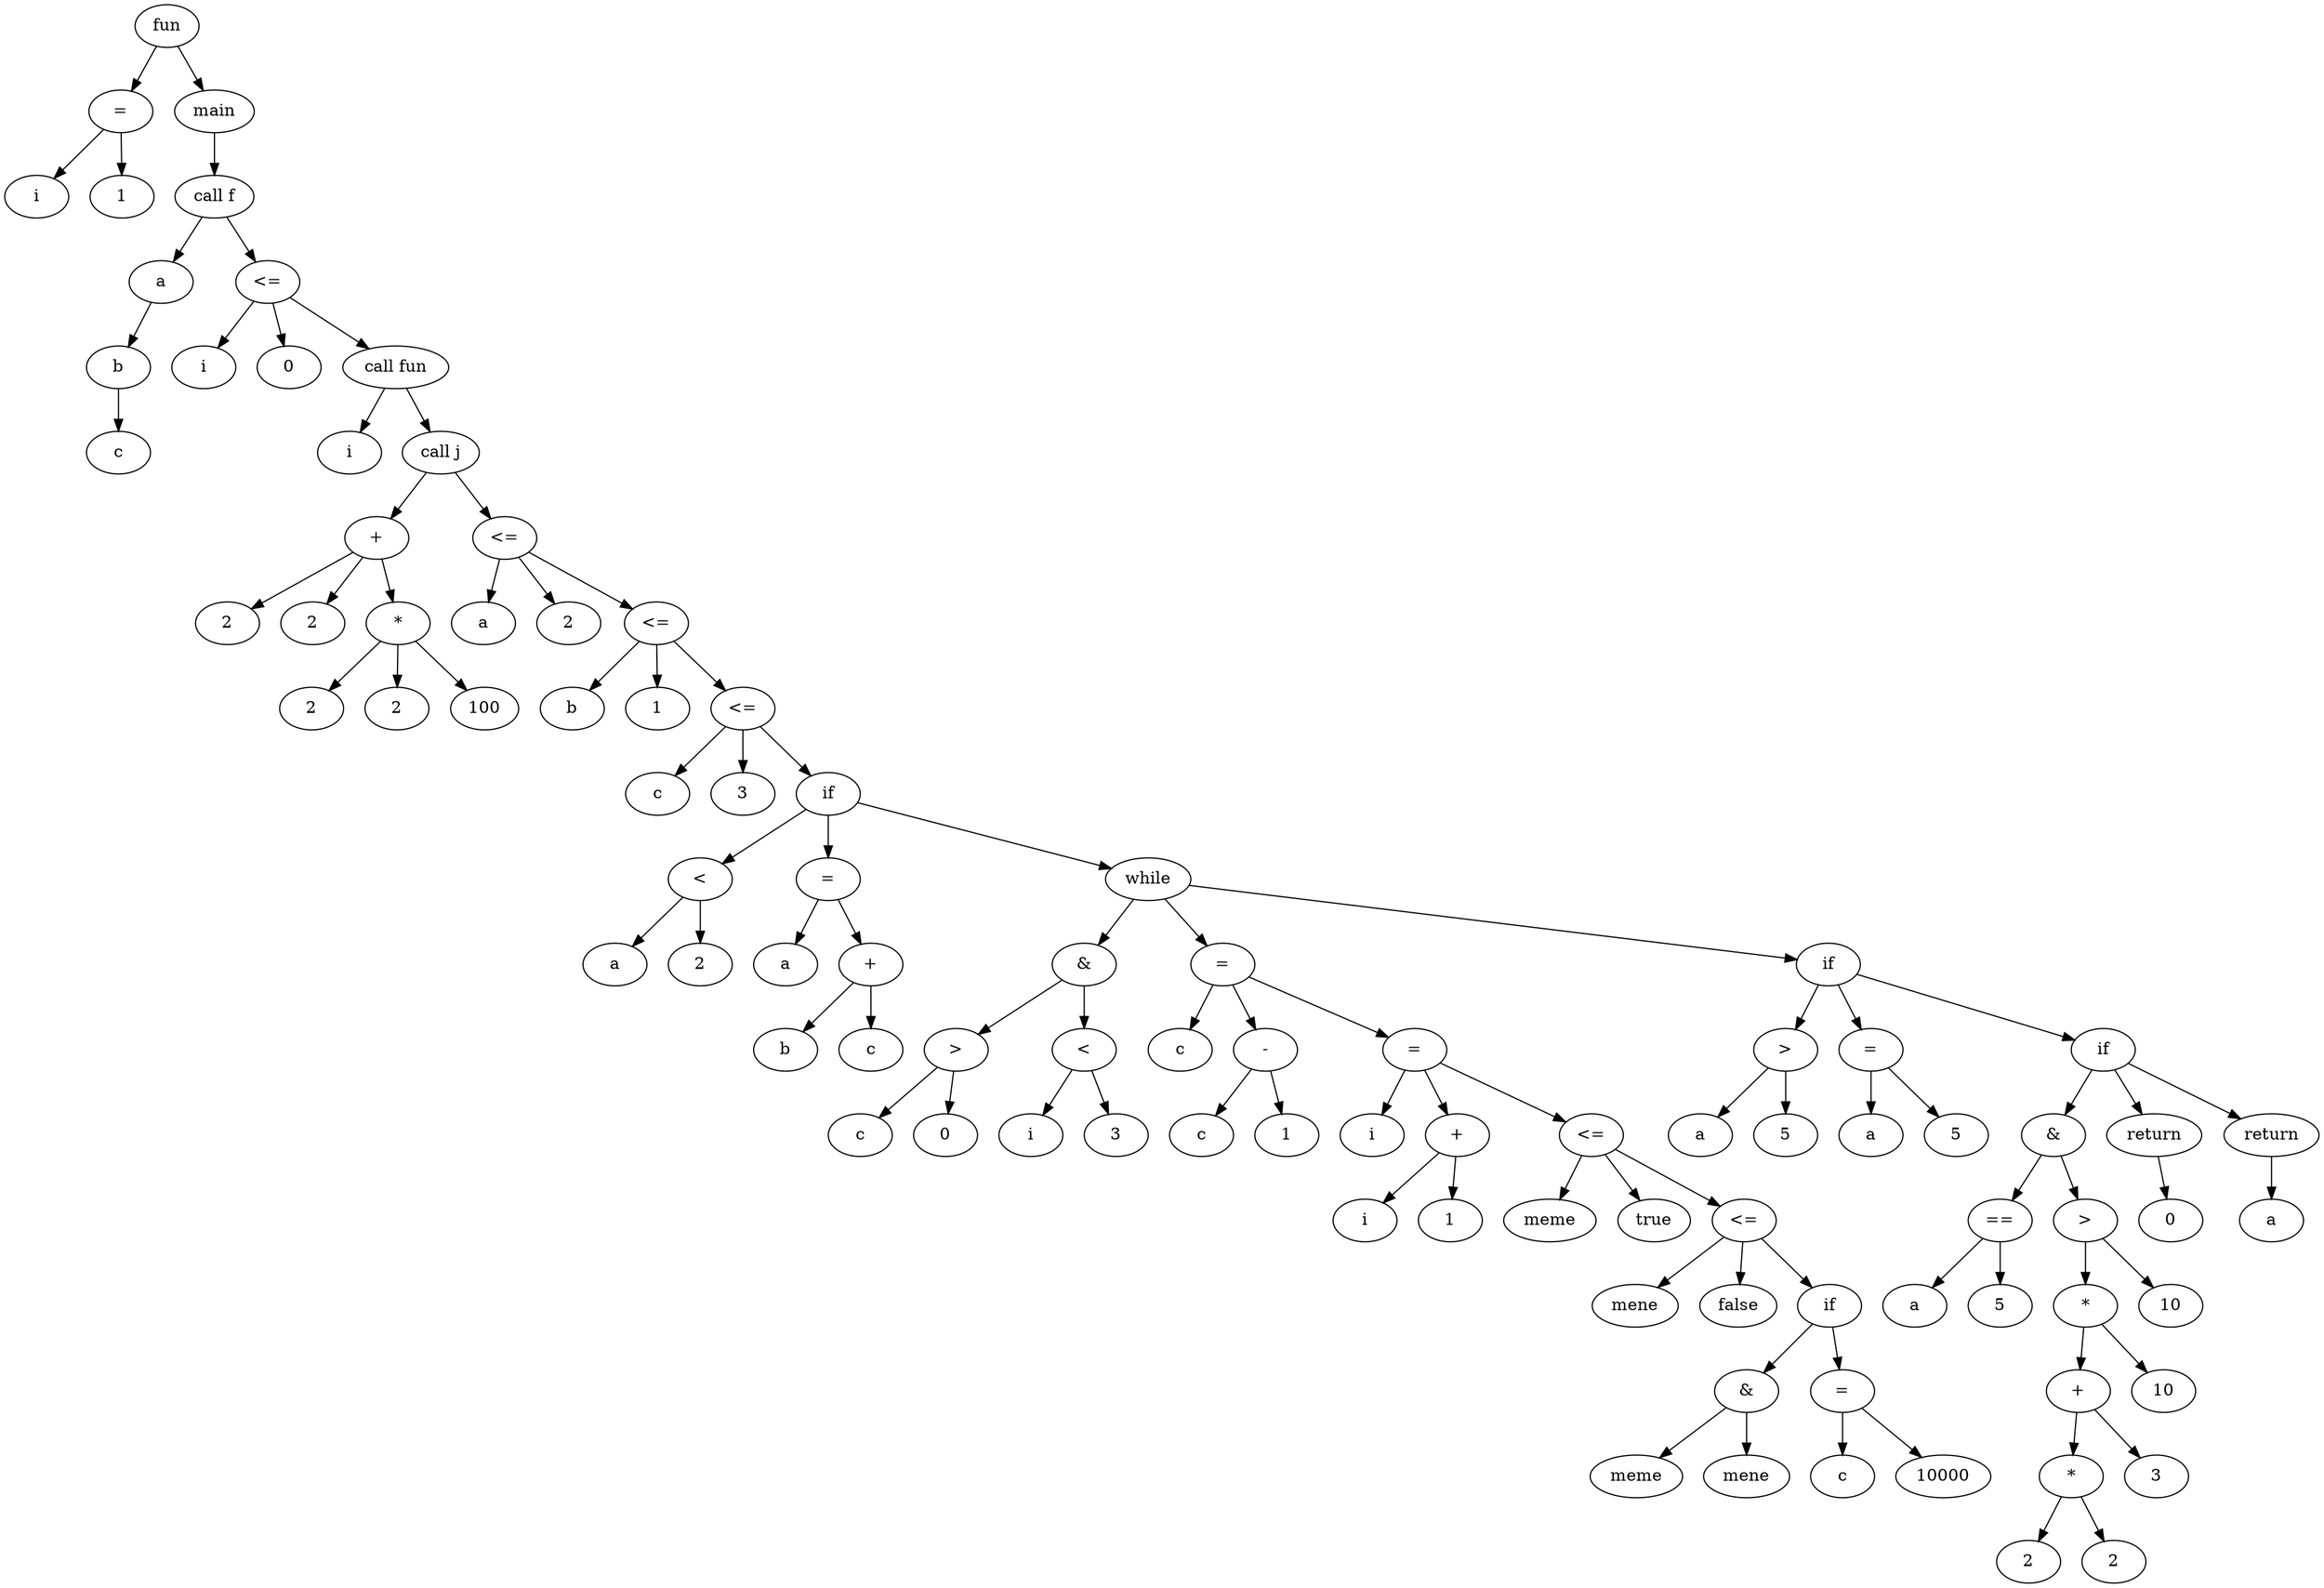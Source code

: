 # Executado assim: output2dot.sh 
# https://graphviz.org/doc/info/lang.html
digraph {
  x55d1633e94b0 -> x55d1633e9650
  x55d1633e94b0 -> x55d1633e9910
  x55d1633e9650 -> x55d1633e96b0
  x55d1633e9650 -> x55d1633e95f0
  x55d1633e9910 -> x55d1633e9d10
  x55d1633e9d10 -> x55d1633e9a50
  x55d1633e9d10 -> x55d1633ea0e0
  x55d1633e9a50 -> x55d1633e9b20
  x55d1633e9b20 -> x55d1633e9bf0
  x55d1633ea0e0 -> x55d1633ea140
  x55d1633ea0e0 -> x55d1633ea200
  x55d1633ea0e0 -> x55d1633ea460
  x55d1633ea460 -> x55d1633ea400
  x55d1633ea460 -> x55d1633eada0
  x55d1633eada0 -> x55d1633ea600
  x55d1633eada0 -> x55d1633eaf40
  x55d1633ea600 -> x55d1633ea5a0
  x55d1633ea600 -> x55d1633ea6d0
  x55d1633ea600 -> x55d1633ea8c0
  x55d1633ea8c0 -> x55d1633ea860
  x55d1633ea8c0 -> x55d1633ea990
  x55d1633ea8c0 -> x55d1633eab20
  x55d1633eaf40 -> x55d1633eafa0
  x55d1633eaf40 -> x55d1633eb060
  x55d1633eaf40 -> x55d1633eb260
  x55d1633eb260 -> x55d1633eb2c0
  x55d1633eb260 -> x55d1633eb320
  x55d1633eb260 -> x55d1633eb520
  x55d1633eb520 -> x55d1633eb580
  x55d1633eb520 -> x55d1633eb5e0
  x55d1633eb520 -> x55d1633ec090
  x55d1633ec090 -> x55d1633eb9f0
  x55d1633ec090 -> x55d1633ebf10
  x55d1633ec090 -> x55d1633ecc40
  x55d1633eb9f0 -> x55d1633eb990
  x55d1633eb9f0 -> x55d1633ebac0
  x55d1633ebf10 -> x55d1633ebf70
  x55d1633ebf10 -> x55d1633ebd20
  x55d1633ebd20 -> x55d1633ebcc0
  x55d1633ebd20 -> x55d1633ebdf0
  x55d1633ecc40 -> x55d1633ec470
  x55d1633ecc40 -> x55d1633ecb80
  x55d1633ecc40 -> x55d1633ee7f0
  x55d1633ec470 -> x55d1633ec280
  x55d1633ec470 -> x55d1633ec5a0
  x55d1633ec280 -> x55d1633ec220
  x55d1633ec280 -> x55d1633ec350
  x55d1633ec5a0 -> x55d1633ec540
  x55d1633ec5a0 -> x55d1633ec670
  x55d1633ecb80 -> x55d1633ecbe0
  x55d1633ecb80 -> x55d1633ec990
  x55d1633ecb80 -> x55d1633ed030
  x55d1633ec990 -> x55d1633ec930
  x55d1633ec990 -> x55d1633eca60
  x55d1633ed030 -> x55d1633ed090
  x55d1633ed030 -> x55d1633ece40
  x55d1633ed030 -> x55d1633ed290
  x55d1633ece40 -> x55d1633ecde0
  x55d1633ece40 -> x55d1633ecf10
  x55d1633ed290 -> x55d1633ed2f0
  x55d1633ed290 -> x55d1633ed350
  x55d1633ed290 -> x55d1633ed550
  x55d1633ed550 -> x55d1633ed5b0
  x55d1633ed550 -> x55d1633ed610
  x55d1633ed550 -> x55d1633edcb0
  x55d1633edcb0 -> x55d1633ed800
  x55d1633edcb0 -> x55d1633edb30
  x55d1633ed800 -> x55d1633ed7a0
  x55d1633ed800 -> x55d1633ed8d0
  x55d1633edb30 -> x55d1633edb90
  x55d1633edb30 -> x55d1633edad0
  x55d1633ee7f0 -> x55d1633ee380
  x55d1633ee7f0 -> x55d1633ee670
  x55d1633ee7f0 -> x55d1633ef840
  x55d1633ee380 -> x55d1633ee320
  x55d1633ee380 -> x55d1633ee430
  x55d1633ee670 -> x55d1633ee6d0
  x55d1633ee670 -> x55d1633ee610
  x55d1633ef840 -> x55d1633eebd0
  x55d1633ef840 -> x55d1633ef650
  x55d1633ef840 -> x55d1633ef780
  x55d1633eebd0 -> x55d1633ee9e0
  x55d1633eebd0 -> x55d1633ef2d0
  x55d1633ee9e0 -> x55d1633ee980
  x55d1633ee9e0 -> x55d1633eeab0
  x55d1633ef2d0 -> x55d1633ef0e0
  x55d1633ef2d0 -> x55d1633ef3a0
  x55d1633ef0e0 -> x55d1633eeef0
  x55d1633ef0e0 -> x55d1633ef1b0
  x55d1633eeef0 -> x55d1633eed00
  x55d1633eeef0 -> x55d1633eefc0
  x55d1633eed00 -> x55d1633eeca0
  x55d1633eed00 -> x55d1633eedd0
  x55d1633ef650 -> x55d1633ef5f0
  x55d1633ef780 -> x55d1633ef720
  
  
  x55d1633e94b0 [label="fun"];
  x55d1633e9650 [label="="];
  x55d1633e96b0 [label="i"];
  x55d1633e95f0 [label="1"];
  x55d1633e9910 [label="main"];
  x55d1633e9d10 [label="call f"];
  x55d1633e9a50 [label="a"];
  x55d1633e9b20 [label="b"];
  x55d1633e9bf0 [label="c"];
  x55d1633ea0e0 [label="<="];
  x55d1633ea140 [label="i"];
  x55d1633ea200 [label="0"];
  x55d1633ea460 [label="call fun"];
  x55d1633ea400 [label="i"];
  x55d1633eada0 [label="call j"];
  x55d1633ea600 [label="+"];
  x55d1633ea5a0 [label="2"];
  x55d1633ea6d0 [label="2"];
  x55d1633ea8c0 [label="*"];
  x55d1633ea860 [label="2"];
  x55d1633ea990 [label="2"];
  x55d1633eab20 [label="100"];
  x55d1633eaf40 [label="<="];
  x55d1633eafa0 [label="a"];
  x55d1633eb060 [label="2"];
  x55d1633eb260 [label="<="];
  x55d1633eb2c0 [label="b"];
  x55d1633eb320 [label="1"];
  x55d1633eb520 [label="<="];
  x55d1633eb580 [label="c"];
  x55d1633eb5e0 [label="3"];
  x55d1633ec090 [label="if"];
  x55d1633eb9f0 [label="<"];
  x55d1633eb990 [label="a"];
  x55d1633ebac0 [label="2"];
  x55d1633ebf10 [label="="];
  x55d1633ebf70 [label="a"];
  x55d1633ebd20 [label="+"];
  x55d1633ebcc0 [label="b"];
  x55d1633ebdf0 [label="c"];
  x55d1633ecc40 [label="while"];
  x55d1633ec470 [label="&"];
  x55d1633ec280 [label=">"];
  x55d1633ec220 [label="c"];
  x55d1633ec350 [label="0"];
  x55d1633ec5a0 [label="<"];
  x55d1633ec540 [label="i"];
  x55d1633ec670 [label="3"];
  x55d1633ecb80 [label="="];
  x55d1633ecbe0 [label="c"];
  x55d1633ec990 [label="-"];
  x55d1633ec930 [label="c"];
  x55d1633eca60 [label="1"];
  x55d1633ed030 [label="="];
  x55d1633ed090 [label="i"];
  x55d1633ece40 [label="+"];
  x55d1633ecde0 [label="i"];
  x55d1633ecf10 [label="1"];
  x55d1633ed290 [label="<="];
  x55d1633ed2f0 [label="meme"];
  x55d1633ed350 [label="true"];
  x55d1633ed550 [label="<="];
  x55d1633ed5b0 [label="mene"];
  x55d1633ed610 [label="false"];
  x55d1633edcb0 [label="if"];
  x55d1633ed800 [label="&"];
  x55d1633ed7a0 [label="meme"];
  x55d1633ed8d0 [label="mene"];
  x55d1633edb30 [label="="];
  x55d1633edb90 [label="c"];
  x55d1633edad0 [label="10000"];
  x55d1633ee7f0 [label="if"];
  x55d1633ee380 [label=">"];
  x55d1633ee320 [label="a"];
  x55d1633ee430 [label="5"];
  x55d1633ee670 [label="="];
  x55d1633ee6d0 [label="a"];
  x55d1633ee610 [label="5"];
  x55d1633ef840 [label="if"];
  x55d1633eebd0 [label="&"];
  x55d1633ee9e0 [label="=="];
  x55d1633ee980 [label="a"];
  x55d1633eeab0 [label="5"];
  x55d1633ef2d0 [label=">"];
  x55d1633ef0e0 [label="*"];
  x55d1633eeef0 [label="+"];
  x55d1633eed00 [label="*"];
  x55d1633eeca0 [label="2"];
  x55d1633eedd0 [label="2"];
  x55d1633eefc0 [label="3"];
  x55d1633ef1b0 [label="10"];
  x55d1633ef3a0 [label="10"];
  x55d1633ef650 [label="return"];
  x55d1633ef5f0 [label="0"];
  x55d1633ef780 [label="return"];
  x55d1633ef720 [label="a"];
}
